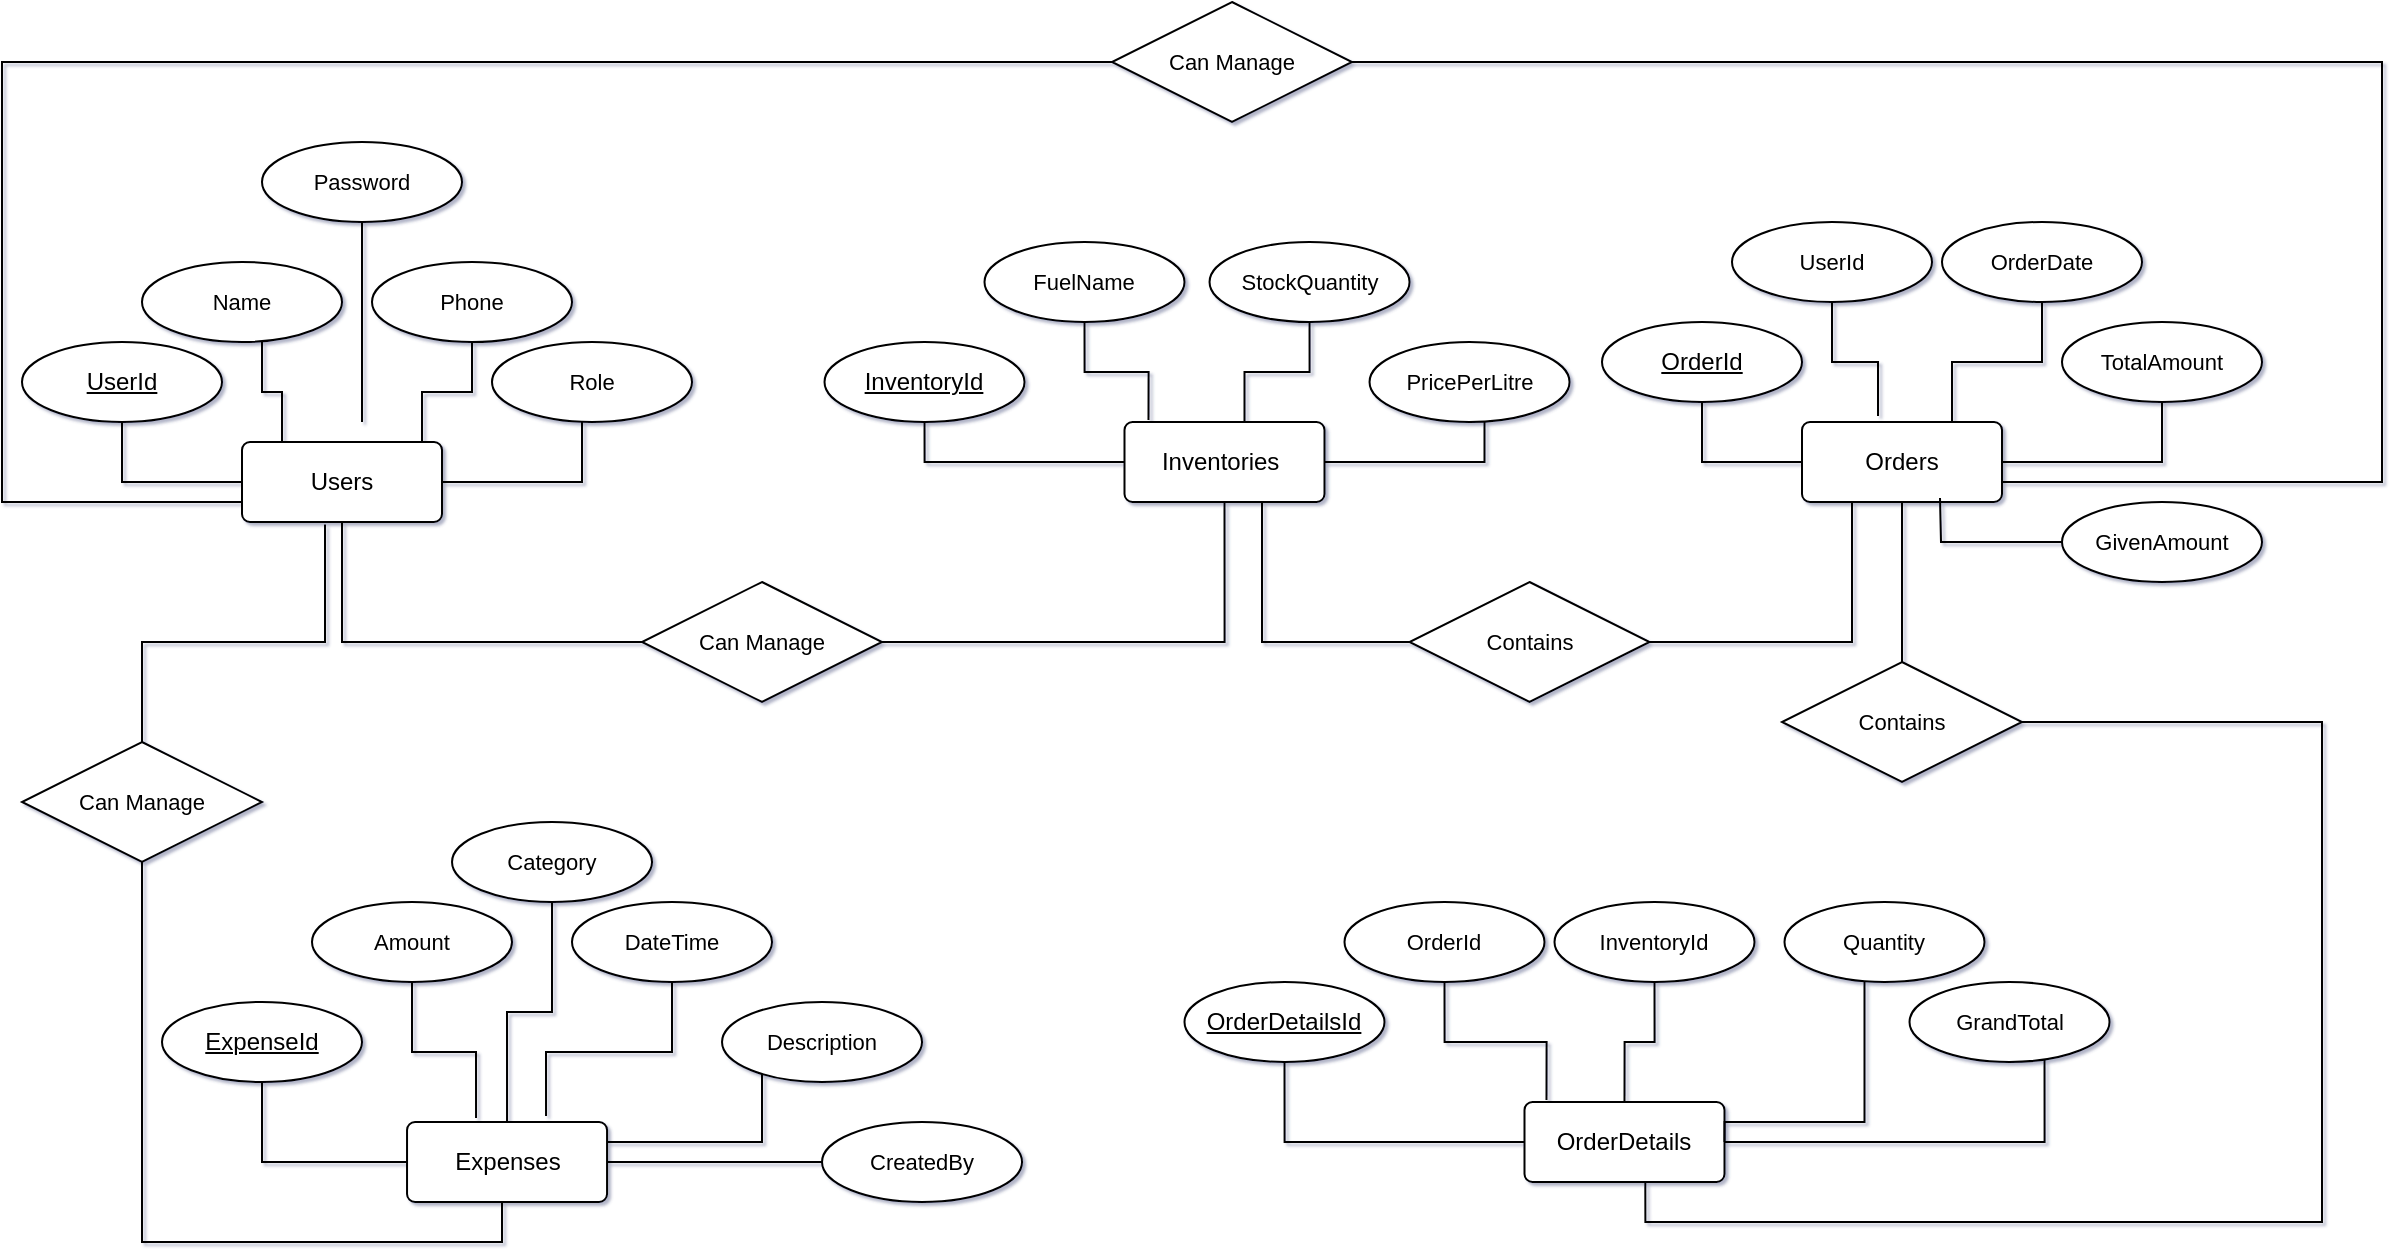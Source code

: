 <mxfile version="26.0.6">
  <diagram id="R2lEEEUBdFMjLlhIrx00" name="Page-1">
    <mxGraphModel dx="2284" dy="1872" grid="1" gridSize="10" guides="1" tooltips="1" connect="1" arrows="1" fold="1" page="1" pageScale="1" pageWidth="850" pageHeight="1100" background="none" math="0" shadow="1" extFonts="Permanent Marker^https://fonts.googleapis.com/css?family=Permanent+Marker">
      <root>
        <mxCell id="0" />
        <mxCell id="1" parent="0" />
        <mxCell id="cuxxM6oUsgKgIQG3Uy1h-31" style="edgeStyle=orthogonalEdgeStyle;shape=connector;rounded=0;orthogonalLoop=1;jettySize=auto;html=1;strokeColor=default;align=center;verticalAlign=middle;fontFamily=Helvetica;fontSize=11;fontColor=default;labelBackgroundColor=default;endArrow=none;endFill=0;shadow=1;" parent="1" edge="1">
          <mxGeometry relative="1" as="geometry">
            <Array as="points">
              <mxPoint x="-300" y="360" />
              <mxPoint x="700" y="360" />
              <mxPoint x="700" y="570" />
              <mxPoint x="405" y="570" />
            </Array>
            <mxPoint x="405" y="540" as="targetPoint" />
          </mxGeometry>
        </mxCell>
        <mxCell id="cuxxM6oUsgKgIQG3Uy1h-32" style="edgeStyle=orthogonalEdgeStyle;shape=connector;rounded=0;orthogonalLoop=1;jettySize=auto;html=1;entryX=0.898;entryY=0.988;entryDx=0;entryDy=0;entryPerimeter=0;strokeColor=default;align=center;verticalAlign=middle;fontFamily=Helvetica;fontSize=11;fontColor=default;labelBackgroundColor=default;endArrow=none;endFill=0;shadow=1;" parent="1" edge="1">
          <mxGeometry relative="1" as="geometry">
            <Array as="points">
              <mxPoint x="-300" y="1000" />
              <mxPoint x="11" y="1000" />
            </Array>
            <mxPoint x="10.82" y="909.52" as="targetPoint" />
          </mxGeometry>
        </mxCell>
        <mxCell id="WKvD1eDFNHThaiheCUBa-50" style="edgeStyle=orthogonalEdgeStyle;shape=connector;rounded=0;orthogonalLoop=1;jettySize=auto;html=1;entryX=0;entryY=0.5;entryDx=0;entryDy=0;strokeColor=default;align=center;verticalAlign=middle;fontFamily=Helvetica;fontSize=11;fontColor=default;labelBackgroundColor=default;endArrow=none;endFill=0;" parent="1" source="dXIRx6bEltP1LMhkaaQE-2" target="WKvD1eDFNHThaiheCUBa-49" edge="1">
          <mxGeometry relative="1" as="geometry">
            <Array as="points">
              <mxPoint x="-80" y="-110" />
            </Array>
          </mxGeometry>
        </mxCell>
        <mxCell id="dXIRx6bEltP1LMhkaaQE-2" value="Users" style="rounded=1;arcSize=10;whiteSpace=wrap;html=1;align=center;" parent="1" vertex="1">
          <mxGeometry x="-130" y="-210" width="100" height="40" as="geometry" />
        </mxCell>
        <mxCell id="dXIRx6bEltP1LMhkaaQE-4" style="edgeStyle=orthogonalEdgeStyle;rounded=0;orthogonalLoop=1;jettySize=auto;html=1;entryX=0;entryY=0.5;entryDx=0;entryDy=0;endArrow=none;endFill=0;" parent="1" source="dXIRx6bEltP1LMhkaaQE-3" target="dXIRx6bEltP1LMhkaaQE-2" edge="1">
          <mxGeometry relative="1" as="geometry">
            <Array as="points">
              <mxPoint x="-190" y="-190" />
            </Array>
          </mxGeometry>
        </mxCell>
        <mxCell id="dXIRx6bEltP1LMhkaaQE-3" value="UserId" style="ellipse;whiteSpace=wrap;html=1;align=center;fontStyle=4;" parent="1" vertex="1">
          <mxGeometry x="-240" y="-260" width="100" height="40" as="geometry" />
        </mxCell>
        <mxCell id="dXIRx6bEltP1LMhkaaQE-9" style="edgeStyle=orthogonalEdgeStyle;shape=connector;rounded=0;orthogonalLoop=1;jettySize=auto;html=1;strokeColor=default;align=center;verticalAlign=middle;fontFamily=Helvetica;fontSize=11;fontColor=default;labelBackgroundColor=default;endArrow=none;endFill=0;" parent="1" source="dXIRx6bEltP1LMhkaaQE-5" target="dXIRx6bEltP1LMhkaaQE-2" edge="1">
          <mxGeometry relative="1" as="geometry">
            <Array as="points">
              <mxPoint x="-120" y="-235" />
              <mxPoint x="-110" y="-235" />
            </Array>
          </mxGeometry>
        </mxCell>
        <mxCell id="dXIRx6bEltP1LMhkaaQE-5" value="Name" style="ellipse;whiteSpace=wrap;html=1;align=center;fontFamily=Helvetica;fontSize=11;fontColor=default;labelBackgroundColor=default;" parent="1" vertex="1">
          <mxGeometry x="-180" y="-300" width="100" height="40" as="geometry" />
        </mxCell>
        <mxCell id="dXIRx6bEltP1LMhkaaQE-10" style="edgeStyle=orthogonalEdgeStyle;shape=connector;rounded=0;orthogonalLoop=1;jettySize=auto;html=1;entryX=0.75;entryY=0;entryDx=0;entryDy=0;strokeColor=default;align=center;verticalAlign=middle;fontFamily=Helvetica;fontSize=11;fontColor=default;labelBackgroundColor=default;endArrow=none;endFill=0;" parent="1" source="dXIRx6bEltP1LMhkaaQE-6" target="dXIRx6bEltP1LMhkaaQE-2" edge="1">
          <mxGeometry relative="1" as="geometry">
            <Array as="points">
              <mxPoint x="-15" y="-235" />
              <mxPoint x="-40" y="-235" />
              <mxPoint x="-40" y="-210" />
            </Array>
          </mxGeometry>
        </mxCell>
        <mxCell id="dXIRx6bEltP1LMhkaaQE-6" value="Phone" style="ellipse;whiteSpace=wrap;html=1;align=center;fontFamily=Helvetica;fontSize=11;fontColor=default;labelBackgroundColor=default;gradientColor=none;" parent="1" vertex="1">
          <mxGeometry x="-65" y="-300" width="100" height="40" as="geometry" />
        </mxCell>
        <mxCell id="dXIRx6bEltP1LMhkaaQE-11" style="edgeStyle=orthogonalEdgeStyle;shape=connector;rounded=0;orthogonalLoop=1;jettySize=auto;html=1;entryX=1;entryY=0.5;entryDx=0;entryDy=0;strokeColor=default;align=center;verticalAlign=middle;fontFamily=Helvetica;fontSize=11;fontColor=default;labelBackgroundColor=default;endArrow=none;endFill=0;" parent="1" source="dXIRx6bEltP1LMhkaaQE-7" target="dXIRx6bEltP1LMhkaaQE-2" edge="1">
          <mxGeometry relative="1" as="geometry">
            <Array as="points">
              <mxPoint x="40" y="-190" />
            </Array>
          </mxGeometry>
        </mxCell>
        <mxCell id="dXIRx6bEltP1LMhkaaQE-7" value="Role" style="ellipse;whiteSpace=wrap;html=1;align=center;fontFamily=Helvetica;fontSize=11;fontColor=default;labelBackgroundColor=default;" parent="1" vertex="1">
          <mxGeometry x="-5" y="-260" width="100" height="40" as="geometry" />
        </mxCell>
        <mxCell id="dXIRx6bEltP1LMhkaaQE-8" value="Password" style="ellipse;whiteSpace=wrap;html=1;align=center;fontFamily=Helvetica;fontSize=11;fontColor=default;labelBackgroundColor=default;" parent="1" vertex="1">
          <mxGeometry x="-120" y="-360" width="100" height="40" as="geometry" />
        </mxCell>
        <mxCell id="dXIRx6bEltP1LMhkaaQE-12" style="edgeStyle=orthogonalEdgeStyle;shape=connector;rounded=0;orthogonalLoop=1;jettySize=auto;html=1;strokeColor=default;align=center;verticalAlign=middle;fontFamily=Helvetica;fontSize=11;fontColor=default;labelBackgroundColor=default;endArrow=none;endFill=0;" parent="1" source="dXIRx6bEltP1LMhkaaQE-8" edge="1">
          <mxGeometry relative="1" as="geometry">
            <mxPoint x="-70" y="-220" as="targetPoint" />
            <Array as="points">
              <mxPoint x="-70" y="-270" />
              <mxPoint x="-70" y="-270" />
            </Array>
          </mxGeometry>
        </mxCell>
        <mxCell id="WKvD1eDFNHThaiheCUBa-2" value="Inventories&amp;nbsp;" style="rounded=1;arcSize=10;whiteSpace=wrap;html=1;align=center;" parent="1" vertex="1">
          <mxGeometry x="311.25" y="-220" width="100" height="40" as="geometry" />
        </mxCell>
        <mxCell id="WKvD1eDFNHThaiheCUBa-8" style="edgeStyle=orthogonalEdgeStyle;rounded=0;orthogonalLoop=1;jettySize=auto;html=1;endArrow=none;endFill=0;" parent="1" source="WKvD1eDFNHThaiheCUBa-3" target="WKvD1eDFNHThaiheCUBa-2" edge="1">
          <mxGeometry relative="1" as="geometry">
            <Array as="points">
              <mxPoint x="211.26" y="-200" />
            </Array>
          </mxGeometry>
        </mxCell>
        <mxCell id="WKvD1eDFNHThaiheCUBa-3" value="InventoryId" style="ellipse;whiteSpace=wrap;html=1;align=center;fontStyle=4;gradientColor=none;" parent="1" vertex="1">
          <mxGeometry x="161.26" y="-260" width="100" height="40" as="geometry" />
        </mxCell>
        <mxCell id="WKvD1eDFNHThaiheCUBa-4" value="FuelName" style="ellipse;whiteSpace=wrap;html=1;align=center;fontFamily=Helvetica;fontSize=11;fontColor=default;labelBackgroundColor=default;gradientColor=none;" parent="1" vertex="1">
          <mxGeometry x="241.25" y="-310" width="100" height="40" as="geometry" />
        </mxCell>
        <mxCell id="WKvD1eDFNHThaiheCUBa-11" style="edgeStyle=orthogonalEdgeStyle;shape=connector;rounded=0;orthogonalLoop=1;jettySize=auto;html=1;strokeColor=default;align=center;verticalAlign=middle;fontFamily=Helvetica;fontSize=11;fontColor=default;labelBackgroundColor=default;endArrow=none;endFill=0;" parent="1" source="WKvD1eDFNHThaiheCUBa-5" target="WKvD1eDFNHThaiheCUBa-2" edge="1">
          <mxGeometry relative="1" as="geometry">
            <Array as="points">
              <mxPoint x="491.26" y="-200" />
            </Array>
          </mxGeometry>
        </mxCell>
        <mxCell id="WKvD1eDFNHThaiheCUBa-5" value="PricePerLitre" style="ellipse;whiteSpace=wrap;html=1;align=center;fontFamily=Helvetica;fontSize=11;fontColor=default;labelBackgroundColor=default;" parent="1" vertex="1">
          <mxGeometry x="433.77" y="-260" width="100" height="40" as="geometry" />
        </mxCell>
        <mxCell id="WKvD1eDFNHThaiheCUBa-10" style="edgeStyle=orthogonalEdgeStyle;shape=connector;rounded=0;orthogonalLoop=1;jettySize=auto;html=1;entryX=0.75;entryY=0;entryDx=0;entryDy=0;strokeColor=default;align=center;verticalAlign=middle;fontFamily=Helvetica;fontSize=11;fontColor=default;labelBackgroundColor=default;endArrow=none;endFill=0;" parent="1" source="WKvD1eDFNHThaiheCUBa-6" target="WKvD1eDFNHThaiheCUBa-2" edge="1">
          <mxGeometry relative="1" as="geometry">
            <Array as="points">
              <mxPoint x="404.26" y="-245" />
              <mxPoint x="371.26" y="-245" />
              <mxPoint x="371.26" y="-220" />
            </Array>
          </mxGeometry>
        </mxCell>
        <mxCell id="WKvD1eDFNHThaiheCUBa-6" value="StockQuantity" style="ellipse;whiteSpace=wrap;html=1;align=center;fontFamily=Helvetica;fontSize=11;fontColor=default;labelBackgroundColor=default;gradientColor=none;" parent="1" vertex="1">
          <mxGeometry x="353.77" y="-310" width="100" height="40" as="geometry" />
        </mxCell>
        <mxCell id="WKvD1eDFNHThaiheCUBa-9" style="edgeStyle=orthogonalEdgeStyle;rounded=0;orthogonalLoop=1;jettySize=auto;html=1;entryX=0.12;entryY=-0.025;entryDx=0;entryDy=0;entryPerimeter=0;endArrow=none;endFill=0;" parent="1" source="WKvD1eDFNHThaiheCUBa-4" target="WKvD1eDFNHThaiheCUBa-2" edge="1">
          <mxGeometry relative="1" as="geometry" />
        </mxCell>
        <mxCell id="WKvD1eDFNHThaiheCUBa-12" value="Orders" style="rounded=1;arcSize=10;whiteSpace=wrap;html=1;align=center;" parent="1" vertex="1">
          <mxGeometry x="650" y="-220" width="100" height="40" as="geometry" />
        </mxCell>
        <mxCell id="WKvD1eDFNHThaiheCUBa-17" style="edgeStyle=orthogonalEdgeStyle;shape=connector;rounded=0;orthogonalLoop=1;jettySize=auto;html=1;entryX=0;entryY=0.5;entryDx=0;entryDy=0;strokeColor=default;align=center;verticalAlign=middle;fontFamily=Helvetica;fontSize=11;fontColor=default;labelBackgroundColor=default;endArrow=none;endFill=0;" parent="1" source="WKvD1eDFNHThaiheCUBa-13" target="WKvD1eDFNHThaiheCUBa-12" edge="1">
          <mxGeometry relative="1" as="geometry" />
        </mxCell>
        <mxCell id="WKvD1eDFNHThaiheCUBa-13" value="OrderId" style="ellipse;whiteSpace=wrap;html=1;align=center;fontStyle=4;" parent="1" vertex="1">
          <mxGeometry x="550" y="-270" width="100" height="40" as="geometry" />
        </mxCell>
        <mxCell id="WKvD1eDFNHThaiheCUBa-19" style="edgeStyle=orthogonalEdgeStyle;shape=connector;rounded=0;orthogonalLoop=1;jettySize=auto;html=1;entryX=0.75;entryY=0;entryDx=0;entryDy=0;strokeColor=default;align=center;verticalAlign=middle;fontFamily=Helvetica;fontSize=11;fontColor=default;labelBackgroundColor=default;endArrow=none;endFill=0;" parent="1" source="WKvD1eDFNHThaiheCUBa-14" target="WKvD1eDFNHThaiheCUBa-12" edge="1">
          <mxGeometry relative="1" as="geometry">
            <Array as="points">
              <mxPoint x="770" y="-250" />
              <mxPoint x="725" y="-250" />
            </Array>
          </mxGeometry>
        </mxCell>
        <mxCell id="WKvD1eDFNHThaiheCUBa-14" value="OrderDate" style="ellipse;whiteSpace=wrap;html=1;align=center;fontFamily=Helvetica;fontSize=11;fontColor=default;labelBackgroundColor=default;" parent="1" vertex="1">
          <mxGeometry x="720" y="-320" width="100" height="40" as="geometry" />
        </mxCell>
        <mxCell id="WKvD1eDFNHThaiheCUBa-15" value="UserId" style="ellipse;whiteSpace=wrap;html=1;align=center;fontFamily=Helvetica;fontSize=11;fontColor=default;labelBackgroundColor=default;" parent="1" vertex="1">
          <mxGeometry x="615" y="-320" width="100" height="40" as="geometry" />
        </mxCell>
        <mxCell id="WKvD1eDFNHThaiheCUBa-20" style="edgeStyle=orthogonalEdgeStyle;shape=connector;rounded=0;orthogonalLoop=1;jettySize=auto;html=1;entryX=1;entryY=0.5;entryDx=0;entryDy=0;strokeColor=default;align=center;verticalAlign=middle;fontFamily=Helvetica;fontSize=11;fontColor=default;labelBackgroundColor=default;endArrow=none;endFill=0;" parent="1" source="WKvD1eDFNHThaiheCUBa-16" target="WKvD1eDFNHThaiheCUBa-12" edge="1">
          <mxGeometry relative="1" as="geometry">
            <Array as="points">
              <mxPoint x="830" y="-200" />
            </Array>
          </mxGeometry>
        </mxCell>
        <mxCell id="WKvD1eDFNHThaiheCUBa-16" value="TotalAmount" style="ellipse;whiteSpace=wrap;html=1;align=center;fontFamily=Helvetica;fontSize=11;fontColor=default;labelBackgroundColor=default;" parent="1" vertex="1">
          <mxGeometry x="780" y="-270" width="100" height="40" as="geometry" />
        </mxCell>
        <mxCell id="WKvD1eDFNHThaiheCUBa-18" style="edgeStyle=orthogonalEdgeStyle;shape=connector;rounded=0;orthogonalLoop=1;jettySize=auto;html=1;entryX=0.38;entryY=-0.075;entryDx=0;entryDy=0;entryPerimeter=0;strokeColor=default;align=center;verticalAlign=middle;fontFamily=Helvetica;fontSize=11;fontColor=default;labelBackgroundColor=default;endArrow=none;endFill=0;" parent="1" source="WKvD1eDFNHThaiheCUBa-15" target="WKvD1eDFNHThaiheCUBa-12" edge="1">
          <mxGeometry relative="1" as="geometry" />
        </mxCell>
        <mxCell id="WKvD1eDFNHThaiheCUBa-21" value="OrderDetails" style="rounded=1;arcSize=10;whiteSpace=wrap;html=1;align=center;" parent="1" vertex="1">
          <mxGeometry x="511.25" y="120" width="100" height="40" as="geometry" />
        </mxCell>
        <mxCell id="WKvD1eDFNHThaiheCUBa-30" style="edgeStyle=orthogonalEdgeStyle;shape=connector;rounded=0;orthogonalLoop=1;jettySize=auto;html=1;entryX=0;entryY=0.5;entryDx=0;entryDy=0;strokeColor=default;align=center;verticalAlign=middle;fontFamily=Helvetica;fontSize=11;fontColor=default;labelBackgroundColor=default;endArrow=none;endFill=0;" parent="1" source="WKvD1eDFNHThaiheCUBa-23" target="WKvD1eDFNHThaiheCUBa-21" edge="1">
          <mxGeometry relative="1" as="geometry">
            <Array as="points">
              <mxPoint x="391.25" y="140" />
            </Array>
          </mxGeometry>
        </mxCell>
        <mxCell id="WKvD1eDFNHThaiheCUBa-23" value="OrderDetailsId" style="ellipse;whiteSpace=wrap;html=1;align=center;fontStyle=4;" parent="1" vertex="1">
          <mxGeometry x="341.25" y="60" width="100" height="40" as="geometry" />
        </mxCell>
        <mxCell id="WKvD1eDFNHThaiheCUBa-24" value="OrderId" style="ellipse;whiteSpace=wrap;html=1;align=center;fontFamily=Helvetica;fontSize=11;fontColor=default;labelBackgroundColor=default;" parent="1" vertex="1">
          <mxGeometry x="421.25" y="20" width="100" height="40" as="geometry" />
        </mxCell>
        <mxCell id="WKvD1eDFNHThaiheCUBa-32" style="edgeStyle=orthogonalEdgeStyle;shape=connector;rounded=0;orthogonalLoop=1;jettySize=auto;html=1;entryX=0.5;entryY=0;entryDx=0;entryDy=0;strokeColor=default;align=center;verticalAlign=middle;fontFamily=Helvetica;fontSize=11;fontColor=default;labelBackgroundColor=default;endArrow=none;endFill=0;" parent="1" source="WKvD1eDFNHThaiheCUBa-25" target="WKvD1eDFNHThaiheCUBa-21" edge="1">
          <mxGeometry relative="1" as="geometry" />
        </mxCell>
        <mxCell id="WKvD1eDFNHThaiheCUBa-25" value="InventoryId" style="ellipse;whiteSpace=wrap;html=1;align=center;fontFamily=Helvetica;fontSize=11;fontColor=default;labelBackgroundColor=default;" parent="1" vertex="1">
          <mxGeometry x="526.25" y="20" width="100" height="40" as="geometry" />
        </mxCell>
        <mxCell id="WKvD1eDFNHThaiheCUBa-26" value="Quantity" style="ellipse;whiteSpace=wrap;html=1;align=center;fontFamily=Helvetica;fontSize=11;fontColor=default;labelBackgroundColor=default;" parent="1" vertex="1">
          <mxGeometry x="641.25" y="20" width="100" height="40" as="geometry" />
        </mxCell>
        <mxCell id="WKvD1eDFNHThaiheCUBa-34" style="edgeStyle=orthogonalEdgeStyle;shape=connector;rounded=0;orthogonalLoop=1;jettySize=auto;html=1;entryX=1;entryY=0.75;entryDx=0;entryDy=0;strokeColor=default;align=center;verticalAlign=middle;fontFamily=Helvetica;fontSize=11;fontColor=default;labelBackgroundColor=default;endArrow=none;endFill=0;" parent="1" edge="1">
          <mxGeometry relative="1" as="geometry">
            <mxPoint x="771.25" y="90.005" as="sourcePoint" />
            <mxPoint x="611.25" y="140.03" as="targetPoint" />
            <Array as="points">
              <mxPoint x="771.25" y="140.03" />
            </Array>
          </mxGeometry>
        </mxCell>
        <mxCell id="WKvD1eDFNHThaiheCUBa-27" value="GrandTotal" style="ellipse;whiteSpace=wrap;html=1;align=center;fontFamily=Helvetica;fontSize=11;fontColor=default;labelBackgroundColor=default;" parent="1" vertex="1">
          <mxGeometry x="703.76" y="60" width="100" height="40" as="geometry" />
        </mxCell>
        <mxCell id="WKvD1eDFNHThaiheCUBa-31" style="edgeStyle=orthogonalEdgeStyle;shape=connector;rounded=0;orthogonalLoop=1;jettySize=auto;html=1;entryX=0.11;entryY=-0.025;entryDx=0;entryDy=0;entryPerimeter=0;strokeColor=default;align=center;verticalAlign=middle;fontFamily=Helvetica;fontSize=11;fontColor=default;labelBackgroundColor=default;endArrow=none;endFill=0;" parent="1" source="WKvD1eDFNHThaiheCUBa-24" target="WKvD1eDFNHThaiheCUBa-21" edge="1">
          <mxGeometry relative="1" as="geometry" />
        </mxCell>
        <mxCell id="WKvD1eDFNHThaiheCUBa-33" style="edgeStyle=orthogonalEdgeStyle;shape=connector;rounded=0;orthogonalLoop=1;jettySize=auto;html=1;entryX=1;entryY=0.5;entryDx=0;entryDy=0;strokeColor=default;align=center;verticalAlign=middle;fontFamily=Helvetica;fontSize=11;fontColor=default;labelBackgroundColor=default;endArrow=none;endFill=0;" parent="1" source="WKvD1eDFNHThaiheCUBa-26" target="WKvD1eDFNHThaiheCUBa-21" edge="1">
          <mxGeometry relative="1" as="geometry">
            <Array as="points">
              <mxPoint x="681.25" y="130" />
              <mxPoint x="611.25" y="130" />
            </Array>
          </mxGeometry>
        </mxCell>
        <mxCell id="WKvD1eDFNHThaiheCUBa-35" value="Expenses" style="rounded=1;arcSize=10;whiteSpace=wrap;html=1;align=center;" parent="1" vertex="1">
          <mxGeometry x="-47.48" y="130" width="100" height="40" as="geometry" />
        </mxCell>
        <mxCell id="WKvD1eDFNHThaiheCUBa-42" style="edgeStyle=orthogonalEdgeStyle;shape=connector;rounded=0;orthogonalLoop=1;jettySize=auto;html=1;entryX=0;entryY=0.5;entryDx=0;entryDy=0;strokeColor=default;align=center;verticalAlign=middle;fontFamily=Helvetica;fontSize=11;fontColor=default;labelBackgroundColor=default;endArrow=none;endFill=0;" parent="1" source="WKvD1eDFNHThaiheCUBa-36" target="WKvD1eDFNHThaiheCUBa-35" edge="1">
          <mxGeometry relative="1" as="geometry">
            <Array as="points">
              <mxPoint x="-119.99" y="150" />
            </Array>
          </mxGeometry>
        </mxCell>
        <mxCell id="WKvD1eDFNHThaiheCUBa-36" value="ExpenseId" style="ellipse;whiteSpace=wrap;html=1;align=center;fontStyle=4;" parent="1" vertex="1">
          <mxGeometry x="-170" y="70" width="100" height="40" as="geometry" />
        </mxCell>
        <mxCell id="WKvD1eDFNHThaiheCUBa-37" value="Amount" style="ellipse;whiteSpace=wrap;html=1;align=center;fontFamily=Helvetica;fontSize=11;fontColor=default;labelBackgroundColor=default;" parent="1" vertex="1">
          <mxGeometry x="-95" y="20" width="100" height="40" as="geometry" />
        </mxCell>
        <mxCell id="WKvD1eDFNHThaiheCUBa-45" style="edgeStyle=orthogonalEdgeStyle;shape=connector;rounded=0;orthogonalLoop=1;jettySize=auto;html=1;entryX=0.5;entryY=0;entryDx=0;entryDy=0;strokeColor=default;align=center;verticalAlign=middle;fontFamily=Helvetica;fontSize=11;fontColor=default;labelBackgroundColor=default;endArrow=none;endFill=0;" parent="1" source="WKvD1eDFNHThaiheCUBa-38" target="WKvD1eDFNHThaiheCUBa-35" edge="1">
          <mxGeometry relative="1" as="geometry" />
        </mxCell>
        <mxCell id="WKvD1eDFNHThaiheCUBa-38" value="Category" style="ellipse;whiteSpace=wrap;html=1;align=center;fontFamily=Helvetica;fontSize=11;fontColor=default;labelBackgroundColor=default;" parent="1" vertex="1">
          <mxGeometry x="-24.99" y="-20" width="100" height="40" as="geometry" />
        </mxCell>
        <mxCell id="WKvD1eDFNHThaiheCUBa-39" value="DateTime" style="ellipse;whiteSpace=wrap;html=1;align=center;fontFamily=Helvetica;fontSize=11;fontColor=default;labelBackgroundColor=default;" parent="1" vertex="1">
          <mxGeometry x="35" y="20" width="100" height="40" as="geometry" />
        </mxCell>
        <mxCell id="WKvD1eDFNHThaiheCUBa-47" style="edgeStyle=orthogonalEdgeStyle;shape=connector;rounded=0;orthogonalLoop=1;jettySize=auto;html=1;entryX=1;entryY=0.25;entryDx=0;entryDy=0;strokeColor=default;align=center;verticalAlign=middle;fontFamily=Helvetica;fontSize=11;fontColor=default;labelBackgroundColor=default;endArrow=none;endFill=0;" parent="1" source="WKvD1eDFNHThaiheCUBa-40" target="WKvD1eDFNHThaiheCUBa-35" edge="1">
          <mxGeometry relative="1" as="geometry">
            <Array as="points">
              <mxPoint x="130.01" y="140" />
            </Array>
          </mxGeometry>
        </mxCell>
        <mxCell id="WKvD1eDFNHThaiheCUBa-40" value="Description" style="ellipse;whiteSpace=wrap;html=1;align=center;fontFamily=Helvetica;fontSize=11;fontColor=default;labelBackgroundColor=default;" parent="1" vertex="1">
          <mxGeometry x="110.01" y="70" width="100" height="40" as="geometry" />
        </mxCell>
        <mxCell id="WKvD1eDFNHThaiheCUBa-48" style="edgeStyle=orthogonalEdgeStyle;shape=connector;rounded=0;orthogonalLoop=1;jettySize=auto;html=1;entryX=1;entryY=0.5;entryDx=0;entryDy=0;strokeColor=default;align=center;verticalAlign=middle;fontFamily=Helvetica;fontSize=11;fontColor=default;labelBackgroundColor=default;endArrow=none;endFill=0;" parent="1" source="WKvD1eDFNHThaiheCUBa-41" target="WKvD1eDFNHThaiheCUBa-35" edge="1">
          <mxGeometry relative="1" as="geometry" />
        </mxCell>
        <mxCell id="WKvD1eDFNHThaiheCUBa-41" value="CreatedBy" style="ellipse;whiteSpace=wrap;html=1;align=center;fontFamily=Helvetica;fontSize=11;fontColor=default;labelBackgroundColor=default;" parent="1" vertex="1">
          <mxGeometry x="160.01" y="130" width="100" height="40" as="geometry" />
        </mxCell>
        <mxCell id="WKvD1eDFNHThaiheCUBa-43" style="edgeStyle=orthogonalEdgeStyle;shape=connector;rounded=0;orthogonalLoop=1;jettySize=auto;html=1;entryX=0.345;entryY=-0.05;entryDx=0;entryDy=0;entryPerimeter=0;strokeColor=default;align=center;verticalAlign=middle;fontFamily=Helvetica;fontSize=11;fontColor=default;labelBackgroundColor=default;endArrow=none;endFill=0;" parent="1" source="WKvD1eDFNHThaiheCUBa-37" target="WKvD1eDFNHThaiheCUBa-35" edge="1">
          <mxGeometry relative="1" as="geometry" />
        </mxCell>
        <mxCell id="WKvD1eDFNHThaiheCUBa-46" style="edgeStyle=orthogonalEdgeStyle;shape=connector;rounded=0;orthogonalLoop=1;jettySize=auto;html=1;entryX=0.695;entryY=-0.075;entryDx=0;entryDy=0;entryPerimeter=0;strokeColor=default;align=center;verticalAlign=middle;fontFamily=Helvetica;fontSize=11;fontColor=default;labelBackgroundColor=default;endArrow=none;endFill=0;" parent="1" source="WKvD1eDFNHThaiheCUBa-39" target="WKvD1eDFNHThaiheCUBa-35" edge="1">
          <mxGeometry relative="1" as="geometry" />
        </mxCell>
        <mxCell id="WKvD1eDFNHThaiheCUBa-51" style="edgeStyle=orthogonalEdgeStyle;shape=connector;rounded=0;orthogonalLoop=1;jettySize=auto;html=1;entryX=0.5;entryY=1;entryDx=0;entryDy=0;strokeColor=default;align=center;verticalAlign=middle;fontFamily=Helvetica;fontSize=11;fontColor=default;labelBackgroundColor=default;endArrow=none;endFill=0;" parent="1" source="WKvD1eDFNHThaiheCUBa-49" target="WKvD1eDFNHThaiheCUBa-2" edge="1">
          <mxGeometry relative="1" as="geometry" />
        </mxCell>
        <mxCell id="WKvD1eDFNHThaiheCUBa-49" value="Can Manage" style="shape=rhombus;perimeter=rhombusPerimeter;whiteSpace=wrap;html=1;align=center;fontFamily=Helvetica;fontSize=11;fontColor=default;labelBackgroundColor=default;" parent="1" vertex="1">
          <mxGeometry x="70" y="-140" width="120" height="60" as="geometry" />
        </mxCell>
        <mxCell id="WKvD1eDFNHThaiheCUBa-53" style="edgeStyle=orthogonalEdgeStyle;shape=connector;rounded=0;orthogonalLoop=1;jettySize=auto;html=1;entryX=0.5;entryY=1;entryDx=0;entryDy=0;strokeColor=default;align=center;verticalAlign=middle;fontFamily=Helvetica;fontSize=11;fontColor=default;labelBackgroundColor=default;endArrow=none;endFill=0;" parent="1" source="WKvD1eDFNHThaiheCUBa-52" target="WKvD1eDFNHThaiheCUBa-12" edge="1">
          <mxGeometry relative="1" as="geometry" />
        </mxCell>
        <mxCell id="WKvD1eDFNHThaiheCUBa-52" value="Contains" style="shape=rhombus;perimeter=rhombusPerimeter;whiteSpace=wrap;html=1;align=center;fontFamily=Helvetica;fontSize=11;fontColor=default;labelBackgroundColor=default;" parent="1" vertex="1">
          <mxGeometry x="640" y="-100" width="120" height="60" as="geometry" />
        </mxCell>
        <mxCell id="WKvD1eDFNHThaiheCUBa-57" style="edgeStyle=orthogonalEdgeStyle;shape=connector;rounded=0;orthogonalLoop=1;jettySize=auto;html=1;strokeColor=default;align=center;verticalAlign=middle;fontFamily=Helvetica;fontSize=11;fontColor=default;labelBackgroundColor=default;endArrow=none;endFill=0;entryX=0.415;entryY=1.03;entryDx=0;entryDy=0;entryPerimeter=0;" parent="1" source="WKvD1eDFNHThaiheCUBa-56" target="dXIRx6bEltP1LMhkaaQE-2" edge="1">
          <mxGeometry relative="1" as="geometry">
            <mxPoint x="-90" y="-160" as="targetPoint" />
            <Array as="points">
              <mxPoint x="-180" y="-110" />
              <mxPoint x="-88" y="-110" />
            </Array>
          </mxGeometry>
        </mxCell>
        <mxCell id="WKvD1eDFNHThaiheCUBa-56" value="Can Manage" style="shape=rhombus;perimeter=rhombusPerimeter;whiteSpace=wrap;html=1;align=center;fontFamily=Helvetica;fontSize=11;fontColor=default;labelBackgroundColor=default;" parent="1" vertex="1">
          <mxGeometry x="-240" y="-60" width="120" height="60" as="geometry" />
        </mxCell>
        <mxCell id="WKvD1eDFNHThaiheCUBa-58" style="edgeStyle=orthogonalEdgeStyle;shape=connector;rounded=0;orthogonalLoop=1;jettySize=auto;html=1;entryX=0.5;entryY=1;entryDx=0;entryDy=0;strokeColor=default;align=center;verticalAlign=middle;fontFamily=Helvetica;fontSize=11;fontColor=default;labelBackgroundColor=default;endArrow=none;endFill=0;" parent="1" source="WKvD1eDFNHThaiheCUBa-56" target="WKvD1eDFNHThaiheCUBa-35" edge="1">
          <mxGeometry relative="1" as="geometry">
            <Array as="points">
              <mxPoint x="-180" y="190" />
              <mxPoint y="190" />
              <mxPoint y="170" />
            </Array>
          </mxGeometry>
        </mxCell>
        <mxCell id="WKvD1eDFNHThaiheCUBa-60" style="edgeStyle=orthogonalEdgeStyle;shape=connector;rounded=0;orthogonalLoop=1;jettySize=auto;html=1;entryX=0.25;entryY=1;entryDx=0;entryDy=0;strokeColor=default;align=center;verticalAlign=middle;fontFamily=Helvetica;fontSize=11;fontColor=default;labelBackgroundColor=default;endArrow=none;endFill=0;" parent="1" source="WKvD1eDFNHThaiheCUBa-59" target="WKvD1eDFNHThaiheCUBa-12" edge="1">
          <mxGeometry relative="1" as="geometry" />
        </mxCell>
        <mxCell id="WKvD1eDFNHThaiheCUBa-61" style="edgeStyle=orthogonalEdgeStyle;shape=connector;rounded=0;orthogonalLoop=1;jettySize=auto;html=1;entryX=0.75;entryY=1;entryDx=0;entryDy=0;strokeColor=default;align=center;verticalAlign=middle;fontFamily=Helvetica;fontSize=11;fontColor=default;labelBackgroundColor=default;endArrow=none;endFill=0;" parent="1" source="WKvD1eDFNHThaiheCUBa-59" target="WKvD1eDFNHThaiheCUBa-2" edge="1">
          <mxGeometry relative="1" as="geometry">
            <Array as="points">
              <mxPoint x="380" y="-110" />
              <mxPoint x="380" y="-180" />
            </Array>
          </mxGeometry>
        </mxCell>
        <mxCell id="WKvD1eDFNHThaiheCUBa-59" value="Contains" style="shape=rhombus;perimeter=rhombusPerimeter;whiteSpace=wrap;html=1;align=center;fontFamily=Helvetica;fontSize=11;fontColor=default;labelBackgroundColor=default;" parent="1" vertex="1">
          <mxGeometry x="453.77" y="-140" width="120" height="60" as="geometry" />
        </mxCell>
        <mxCell id="WKvD1eDFNHThaiheCUBa-63" style="edgeStyle=orthogonalEdgeStyle;shape=connector;rounded=0;orthogonalLoop=1;jettySize=auto;html=1;entryX=1;entryY=0.75;entryDx=0;entryDy=0;strokeColor=default;align=center;verticalAlign=middle;fontFamily=Helvetica;fontSize=11;fontColor=default;labelBackgroundColor=default;endArrow=none;endFill=0;" parent="1" source="WKvD1eDFNHThaiheCUBa-62" target="WKvD1eDFNHThaiheCUBa-12" edge="1">
          <mxGeometry relative="1" as="geometry">
            <Array as="points">
              <mxPoint x="940" y="-400" />
              <mxPoint x="940" y="-190" />
            </Array>
          </mxGeometry>
        </mxCell>
        <mxCell id="WKvD1eDFNHThaiheCUBa-64" style="edgeStyle=orthogonalEdgeStyle;shape=connector;rounded=0;orthogonalLoop=1;jettySize=auto;html=1;entryX=0;entryY=0.75;entryDx=0;entryDy=0;strokeColor=default;align=center;verticalAlign=middle;fontFamily=Helvetica;fontSize=11;fontColor=default;labelBackgroundColor=default;endArrow=none;endFill=0;" parent="1" source="WKvD1eDFNHThaiheCUBa-62" target="dXIRx6bEltP1LMhkaaQE-2" edge="1">
          <mxGeometry relative="1" as="geometry">
            <Array as="points">
              <mxPoint x="-250" y="-400" />
              <mxPoint x="-250" y="-180" />
            </Array>
          </mxGeometry>
        </mxCell>
        <mxCell id="WKvD1eDFNHThaiheCUBa-62" value="Can Manage" style="shape=rhombus;perimeter=rhombusPerimeter;whiteSpace=wrap;html=1;align=center;fontFamily=Helvetica;fontSize=11;fontColor=default;labelBackgroundColor=default;" parent="1" vertex="1">
          <mxGeometry x="305" y="-430" width="120" height="60" as="geometry" />
        </mxCell>
        <mxCell id="WKvD1eDFNHThaiheCUBa-65" style="edgeStyle=orthogonalEdgeStyle;shape=connector;rounded=0;orthogonalLoop=1;jettySize=auto;html=1;entryX=0.604;entryY=0.986;entryDx=0;entryDy=0;entryPerimeter=0;strokeColor=default;align=center;verticalAlign=middle;fontFamily=Helvetica;fontSize=11;fontColor=default;labelBackgroundColor=default;endArrow=none;endFill=0;" parent="1" source="WKvD1eDFNHThaiheCUBa-52" target="WKvD1eDFNHThaiheCUBa-21" edge="1">
          <mxGeometry relative="1" as="geometry">
            <Array as="points">
              <mxPoint x="910" y="-70" />
              <mxPoint x="910" y="180" />
              <mxPoint x="572" y="180" />
            </Array>
          </mxGeometry>
        </mxCell>
        <mxCell id="Y0TM3DpCOrvHG3oChUkY-1" value="GivenAmount" style="ellipse;whiteSpace=wrap;html=1;align=center;fontFamily=Helvetica;fontSize=11;fontColor=default;labelBackgroundColor=default;" vertex="1" parent="1">
          <mxGeometry x="780" y="-180" width="100" height="40" as="geometry" />
        </mxCell>
        <mxCell id="Y0TM3DpCOrvHG3oChUkY-2" style="edgeStyle=orthogonalEdgeStyle;rounded=0;orthogonalLoop=1;jettySize=auto;html=1;endArrow=none;endFill=0;" edge="1" parent="1" source="Y0TM3DpCOrvHG3oChUkY-1">
          <mxGeometry relative="1" as="geometry">
            <mxPoint x="719" y="-182" as="targetPoint" />
          </mxGeometry>
        </mxCell>
      </root>
    </mxGraphModel>
  </diagram>
</mxfile>
